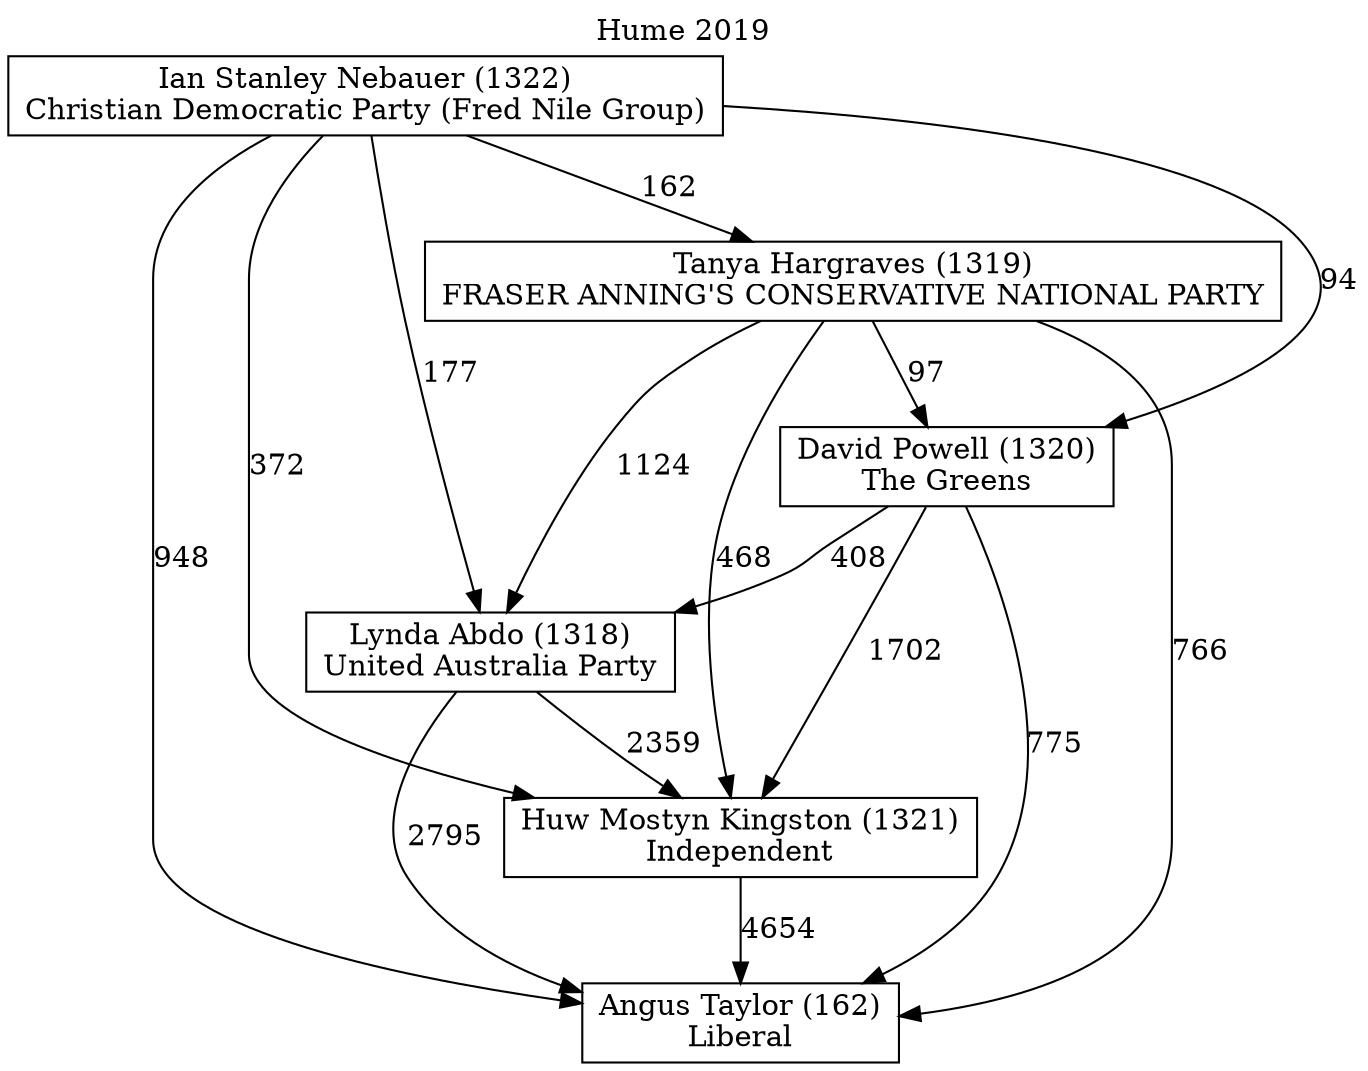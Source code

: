 // House preference flow
digraph "Angus Taylor (162)_Hume_2019" {
	graph [label="Hume 2019" labelloc=t mclimit=2]
	node [shape=box]
	"Angus Taylor (162)" [label="Angus Taylor (162)
Liberal"]
	"Huw Mostyn Kingston (1321)" [label="Huw Mostyn Kingston (1321)
Independent"]
	"Lynda Abdo (1318)" [label="Lynda Abdo (1318)
United Australia Party"]
	"David Powell (1320)" [label="David Powell (1320)
The Greens"]
	"Tanya Hargraves (1319)" [label="Tanya Hargraves (1319)
FRASER ANNING'S CONSERVATIVE NATIONAL PARTY"]
	"Ian Stanley Nebauer (1322)" [label="Ian Stanley Nebauer (1322)
Christian Democratic Party (Fred Nile Group)"]
	"Huw Mostyn Kingston (1321)" -> "Angus Taylor (162)" [label=4654]
	"Lynda Abdo (1318)" -> "Huw Mostyn Kingston (1321)" [label=2359]
	"David Powell (1320)" -> "Lynda Abdo (1318)" [label=408]
	"Tanya Hargraves (1319)" -> "David Powell (1320)" [label=97]
	"Ian Stanley Nebauer (1322)" -> "Tanya Hargraves (1319)" [label=162]
	"Lynda Abdo (1318)" -> "Angus Taylor (162)" [label=2795]
	"David Powell (1320)" -> "Angus Taylor (162)" [label=775]
	"Tanya Hargraves (1319)" -> "Angus Taylor (162)" [label=766]
	"Ian Stanley Nebauer (1322)" -> "Angus Taylor (162)" [label=948]
	"Ian Stanley Nebauer (1322)" -> "David Powell (1320)" [label=94]
	"Tanya Hargraves (1319)" -> "Lynda Abdo (1318)" [label=1124]
	"Ian Stanley Nebauer (1322)" -> "Lynda Abdo (1318)" [label=177]
	"David Powell (1320)" -> "Huw Mostyn Kingston (1321)" [label=1702]
	"Tanya Hargraves (1319)" -> "Huw Mostyn Kingston (1321)" [label=468]
	"Ian Stanley Nebauer (1322)" -> "Huw Mostyn Kingston (1321)" [label=372]
}
